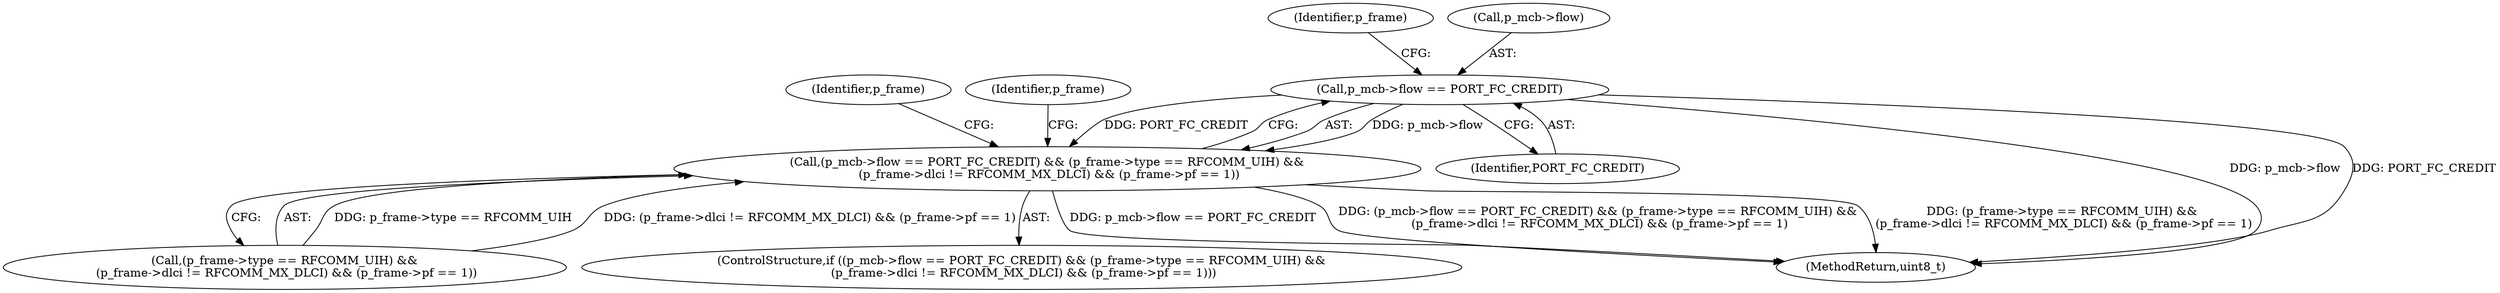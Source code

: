 digraph "0_Android_9fe27a9b445f7e911286ed31c1087ceac567736b@pointer" {
"1000245" [label="(Call,p_mcb->flow == PORT_FC_CREDIT)"];
"1000244" [label="(Call,(p_mcb->flow == PORT_FC_CREDIT) && (p_frame->type == RFCOMM_UIH) &&\n (p_frame->dlci != RFCOMM_MX_DLCI) && (p_frame->pf == 1))"];
"1000253" [label="(Identifier,p_frame)"];
"1000246" [label="(Call,p_mcb->flow)"];
"1000244" [label="(Call,(p_mcb->flow == PORT_FC_CREDIT) && (p_frame->type == RFCOMM_UIH) &&\n (p_frame->dlci != RFCOMM_MX_DLCI) && (p_frame->pf == 1))"];
"1000249" [label="(Identifier,PORT_FC_CREDIT)"];
"1000497" [label="(MethodReturn,uint8_t)"];
"1000270" [label="(Identifier,p_frame)"];
"1000286" [label="(Identifier,p_frame)"];
"1000250" [label="(Call,(p_frame->type == RFCOMM_UIH) &&\n (p_frame->dlci != RFCOMM_MX_DLCI) && (p_frame->pf == 1))"];
"1000245" [label="(Call,p_mcb->flow == PORT_FC_CREDIT)"];
"1000243" [label="(ControlStructure,if ((p_mcb->flow == PORT_FC_CREDIT) && (p_frame->type == RFCOMM_UIH) &&\n (p_frame->dlci != RFCOMM_MX_DLCI) && (p_frame->pf == 1)))"];
"1000245" -> "1000244"  [label="AST: "];
"1000245" -> "1000249"  [label="CFG: "];
"1000246" -> "1000245"  [label="AST: "];
"1000249" -> "1000245"  [label="AST: "];
"1000253" -> "1000245"  [label="CFG: "];
"1000244" -> "1000245"  [label="CFG: "];
"1000245" -> "1000497"  [label="DDG: p_mcb->flow"];
"1000245" -> "1000497"  [label="DDG: PORT_FC_CREDIT"];
"1000245" -> "1000244"  [label="DDG: p_mcb->flow"];
"1000245" -> "1000244"  [label="DDG: PORT_FC_CREDIT"];
"1000244" -> "1000243"  [label="AST: "];
"1000244" -> "1000250"  [label="CFG: "];
"1000250" -> "1000244"  [label="AST: "];
"1000270" -> "1000244"  [label="CFG: "];
"1000286" -> "1000244"  [label="CFG: "];
"1000244" -> "1000497"  [label="DDG: (p_mcb->flow == PORT_FC_CREDIT) && (p_frame->type == RFCOMM_UIH) &&\n (p_frame->dlci != RFCOMM_MX_DLCI) && (p_frame->pf == 1)"];
"1000244" -> "1000497"  [label="DDG: (p_frame->type == RFCOMM_UIH) &&\n (p_frame->dlci != RFCOMM_MX_DLCI) && (p_frame->pf == 1)"];
"1000244" -> "1000497"  [label="DDG: p_mcb->flow == PORT_FC_CREDIT"];
"1000250" -> "1000244"  [label="DDG: p_frame->type == RFCOMM_UIH"];
"1000250" -> "1000244"  [label="DDG: (p_frame->dlci != RFCOMM_MX_DLCI) && (p_frame->pf == 1)"];
}
